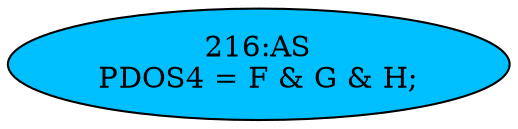 strict digraph "" {
	node [label="\N"];
	"216:AS"	 [ast="<pyverilog.vparser.ast.Assign object at 0x7f9359f3ef50>",
		def_var="['PDOS4']",
		fillcolor=deepskyblue,
		label="216:AS
PDOS4 = F & G & H;",
		statements="[]",
		style=filled,
		typ=Assign,
		use_var="['F', 'G', 'H']"];
}
